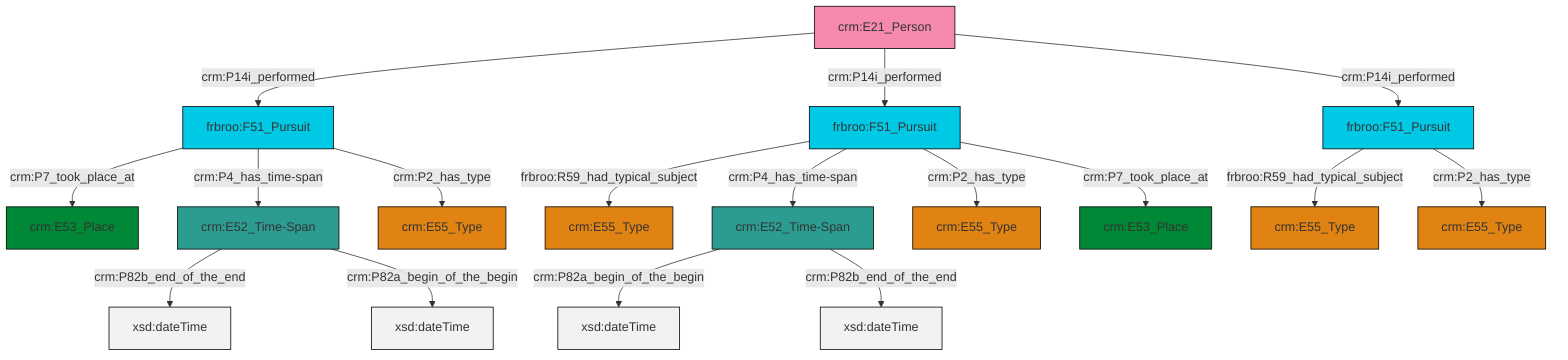 graph TD
classDef Literal fill:#f2f2f2,stroke:#000000;
classDef CRM_Entity fill:#FFFFFF,stroke:#000000;
classDef Temporal_Entity fill:#00C9E6, stroke:#000000;
classDef Type fill:#E18312, stroke:#000000;
classDef Time-Span fill:#2C9C91, stroke:#000000;
classDef Appellation fill:#FFEB7F, stroke:#000000;
classDef Place fill:#008836, stroke:#000000;
classDef Persistent_Item fill:#B266B2, stroke:#000000;
classDef Conceptual_Object fill:#FFD700, stroke:#000000;
classDef Physical_Thing fill:#D2B48C, stroke:#000000;
classDef Actor fill:#f58aad, stroke:#000000;
classDef PC_Classes fill:#4ce600, stroke:#000000;
classDef Multi fill:#cccccc,stroke:#000000;

3["crm:E52_Time-Span"]:::Time-Span -->|crm:P82b_end_of_the_end| 4[xsd:dateTime]:::Literal
7["crm:E52_Time-Span"]:::Time-Span -->|crm:P82a_begin_of_the_begin| 9[xsd:dateTime]:::Literal
12["frbroo:F51_Pursuit"]:::Temporal_Entity -->|frbroo:R59_had_typical_subject| 13["crm:E55_Type"]:::Type
14["crm:E21_Person"]:::Actor -->|crm:P14i_performed| 18["frbroo:F51_Pursuit"]:::Temporal_Entity
7["crm:E52_Time-Span"]:::Time-Span -->|crm:P82b_end_of_the_end| 19[xsd:dateTime]:::Literal
18["frbroo:F51_Pursuit"]:::Temporal_Entity -->|crm:P7_took_place_at| 21["crm:E53_Place"]:::Place
14["crm:E21_Person"]:::Actor -->|crm:P14i_performed| 12["frbroo:F51_Pursuit"]:::Temporal_Entity
3["crm:E52_Time-Span"]:::Time-Span -->|crm:P82a_begin_of_the_begin| 26[xsd:dateTime]:::Literal
12["frbroo:F51_Pursuit"]:::Temporal_Entity -->|crm:P4_has_time-span| 7["crm:E52_Time-Span"]:::Time-Span
12["frbroo:F51_Pursuit"]:::Temporal_Entity -->|crm:P2_has_type| 27["crm:E55_Type"]:::Type
18["frbroo:F51_Pursuit"]:::Temporal_Entity -->|crm:P4_has_time-span| 3["crm:E52_Time-Span"]:::Time-Span
14["crm:E21_Person"]:::Actor -->|crm:P14i_performed| 23["frbroo:F51_Pursuit"]:::Temporal_Entity
12["frbroo:F51_Pursuit"]:::Temporal_Entity -->|crm:P7_took_place_at| 10["crm:E53_Place"]:::Place
18["frbroo:F51_Pursuit"]:::Temporal_Entity -->|crm:P2_has_type| 0["crm:E55_Type"]:::Type
23["frbroo:F51_Pursuit"]:::Temporal_Entity -->|frbroo:R59_had_typical_subject| 5["crm:E55_Type"]:::Type
23["frbroo:F51_Pursuit"]:::Temporal_Entity -->|crm:P2_has_type| 16["crm:E55_Type"]:::Type